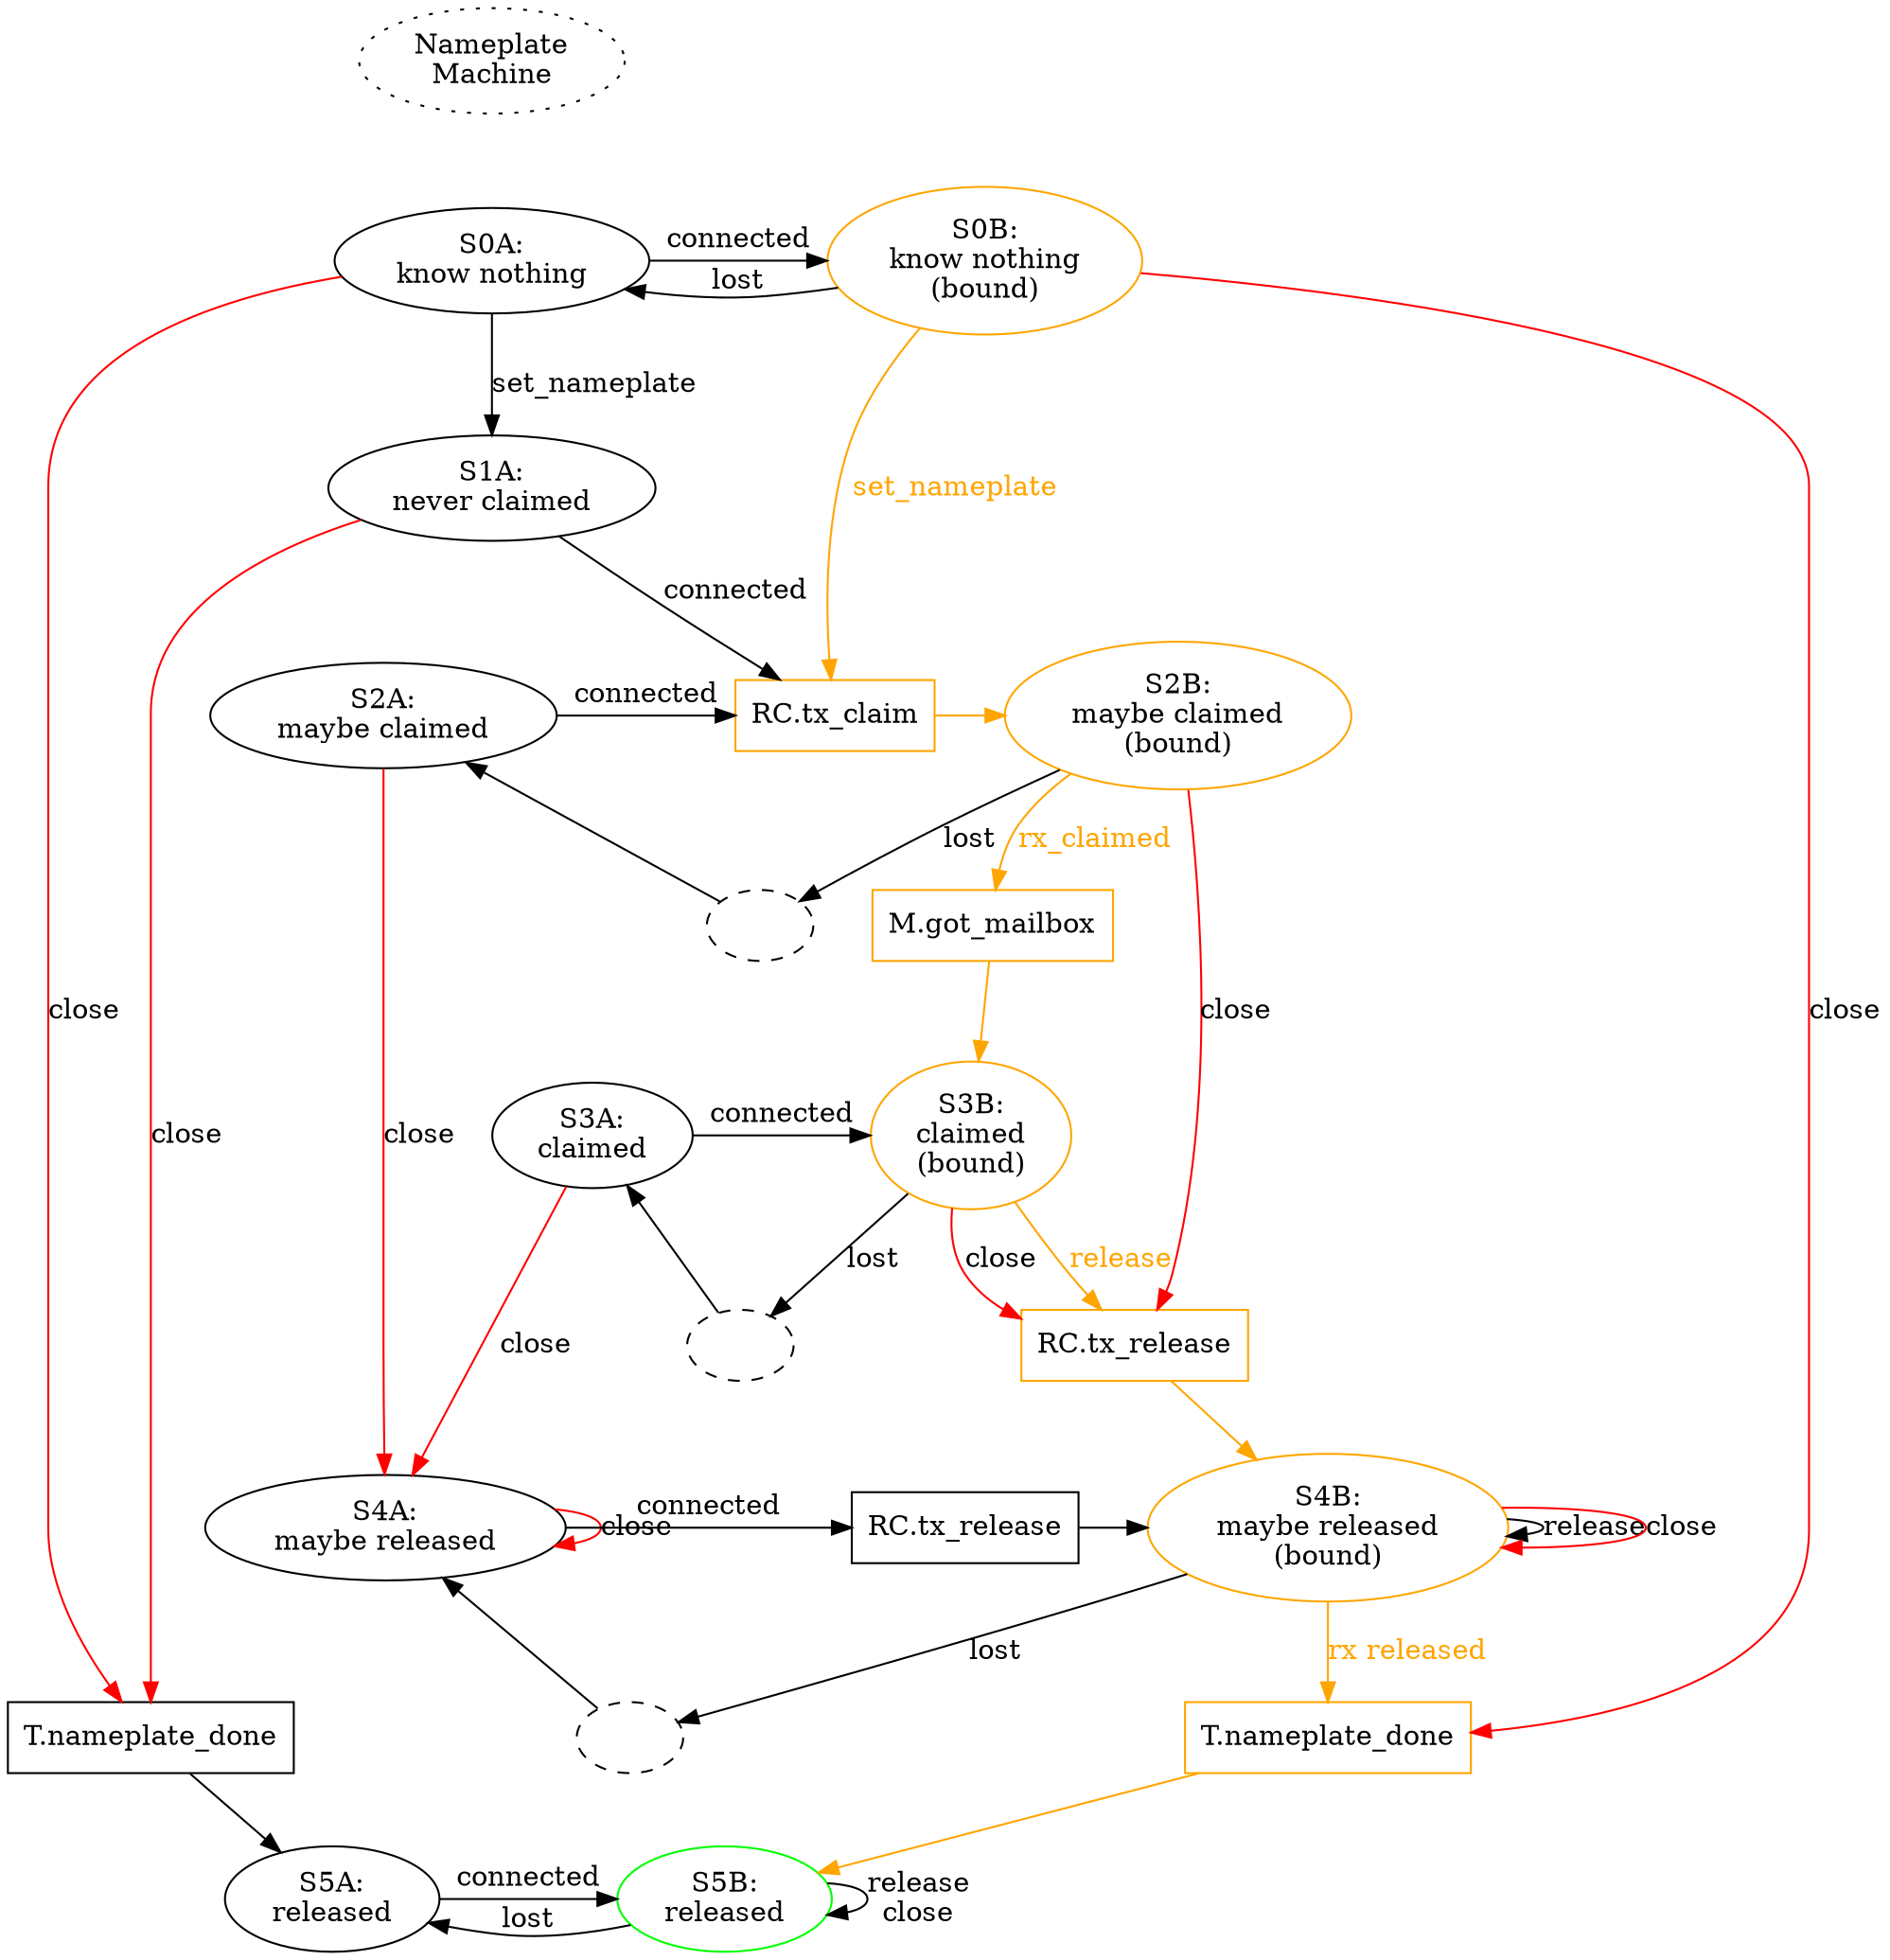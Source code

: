 digraph {
        /* new idea */

        title [label="Nameplate\nMachine" style="dotted"]
        title -> S0A [style="invis"]

        {rank=same; S0A S0B}
        S0A [label="S0A:\nknow nothing"]
        S0B [label="S0B:\nknow nothing\n(bound)" color="orange"]
        S0A -> S0B [label="connected"]
        S0B -> S0A [label="lost"]

        S0A -> S1A [label="set_nameplate"]
        S0B -> P2_connected [label="set_nameplate" color="orange" fontcolor="orange"]

        S1A [label="S1A:\nnever claimed"]
        S1A -> P2_connected [label="connected"]

        S1A -> S2A [style="invis"]
        S1B [style="invis"]
        S0B -> S1B [style="invis"]
        S1B -> S2B [style="invis"]
        {rank=same; S1A S1B}
        S1A -> S1B [style="invis"]
        
        {rank=same; S2A P2_connected S2B}
        S2A [label="S2A:\nmaybe claimed"]
        S2A -> P2_connected [label="connected"]
        P2_connected [shape="box"
                      label="RC.tx_claim" color="orange"]
        P2_connected -> S2B [color="orange"]
        S2B [label="S2B:\nmaybe claimed\n(bound)" color="orange"]

        #S2B -> S2A [label="lost"] # causes bad layout
        S2B -> foo2 [label="lost"]
        foo2 [label="" style="dashed"]
        foo2 -> S2A

        S2A -> S3A [label="(none)" style="invis"]
        S2B -> P_open [label="rx_claimed" color="orange" fontcolor="orange"]
        P_open [shape="box" label="M.got_mailbox" color="orange"]
        P_open -> S3B [color="orange"]

        subgraph {rank=same; S3A S3B}
        S3A [label="S3A:\nclaimed"]
        S3B [label="S3B:\nclaimed\n(bound)" color="orange"]
        S3A -> S3B [label="connected"]
        S3B -> foo3 [label="lost"]
        foo3 [label="" style="dashed"]
        foo3 -> S3A

        #S3B -> S3B [label="rx_claimed"] # shouldn't happen

        S3B -> P3_release [label="release" color="orange" fontcolor="orange"]
        P3_release [shape="box" color="orange" label="RC.tx_release"]
        P3_release -> S4B [color="orange"]

        subgraph {rank=same; S4A P4_connected S4B}
        S4A [label="S4A:\nmaybe released\n"]

        S4B [label="S4B:\nmaybe released\n(bound)" color="orange"]
        S4A -> P4_connected [label="connected"]
        P4_connected [shape="box" label="RC.tx_release"]
        S4B -> S4B [label="release"]

        P4_connected -> S4B
        S4B -> foo4 [label="lost"]
        foo4 [label="" style="dashed"]
        foo4 -> S4A

        S4A -> S5B [style="invis"]
        P4_connected -> S5B [style="invis"]

        subgraph {rank=same; P5A_done P5B_done}
        S4B -> P5B_done [label="rx released" color="orange" fontcolor="orange"]
        P5B_done [shape="box" label="T.nameplate_done" color="orange"]
        P5B_done -> S5B [color="orange"]

        subgraph {rank=same; S5A S5B}
        S5A [label="S5A:\nreleased"]
        S5A -> S5B [label="connected"]
        S5B -> S5A [label="lost"]
        S5B [label="S5B:\nreleased" color="green"]

        S5B -> S5B [label="release\nclose"]

        P5A_done [shape="box" label="T.nameplate_done"]
        P5A_done -> S5A

        S0A -> P5A_done [label="close" color="red"]
        S1A -> P5A_done [label="close" color="red"]
        S2A -> S4A [label="close" color="red"]
        S3A -> S4A [label="close" color="red"]
        S4A -> S4A [label="close" color="red"]
        S0B -> P5B_done [label="close" color="red"]
        S2B -> P3_release [label="close" color="red"]
        S3B -> P3_release [label="close" color="red"]
        S4B -> S4B [label="close" color="red"]
        

}
